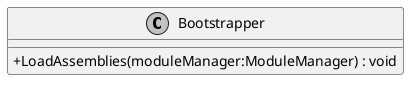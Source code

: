 @startuml
skinparam monochrome true
skinparam classAttributeIconSize 0

class Bootstrapper {
    + LoadAssemblies(moduleManager:ModuleManager) : void
}
@enduml
